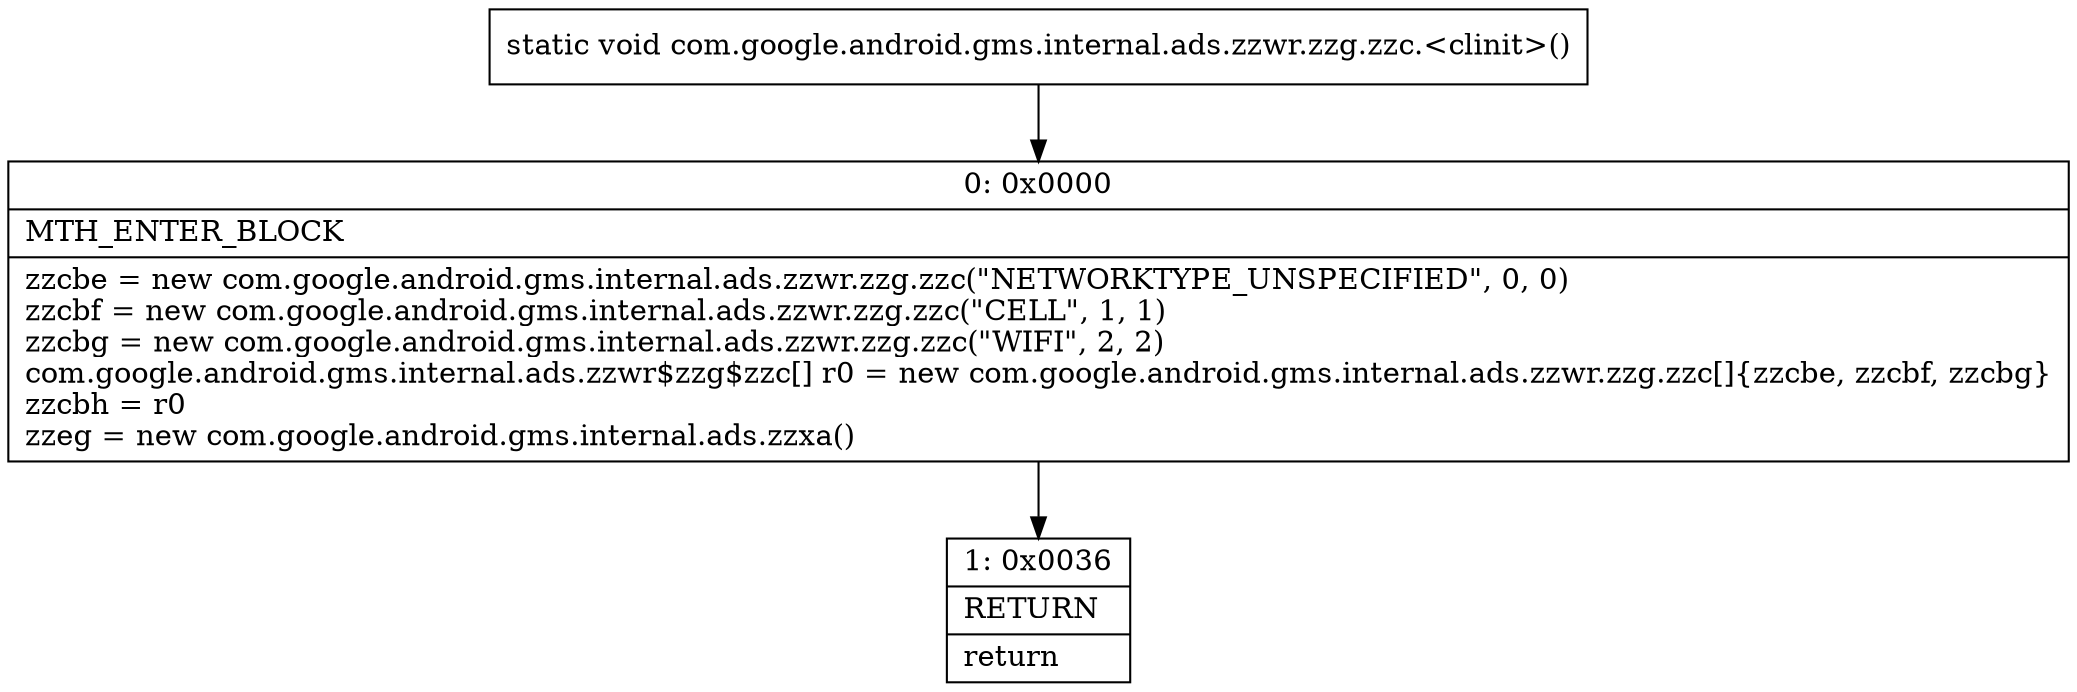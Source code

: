 digraph "CFG forcom.google.android.gms.internal.ads.zzwr.zzg.zzc.\<clinit\>()V" {
Node_0 [shape=record,label="{0\:\ 0x0000|MTH_ENTER_BLOCK\l|zzcbe = new com.google.android.gms.internal.ads.zzwr.zzg.zzc(\"NETWORKTYPE_UNSPECIFIED\", 0, 0)\lzzcbf = new com.google.android.gms.internal.ads.zzwr.zzg.zzc(\"CELL\", 1, 1)\lzzcbg = new com.google.android.gms.internal.ads.zzwr.zzg.zzc(\"WIFI\", 2, 2)\lcom.google.android.gms.internal.ads.zzwr$zzg$zzc[] r0 = new com.google.android.gms.internal.ads.zzwr.zzg.zzc[]\{zzcbe, zzcbf, zzcbg\}\lzzcbh = r0\lzzeg = new com.google.android.gms.internal.ads.zzxa()\l}"];
Node_1 [shape=record,label="{1\:\ 0x0036|RETURN\l|return\l}"];
MethodNode[shape=record,label="{static void com.google.android.gms.internal.ads.zzwr.zzg.zzc.\<clinit\>() }"];
MethodNode -> Node_0;
Node_0 -> Node_1;
}

